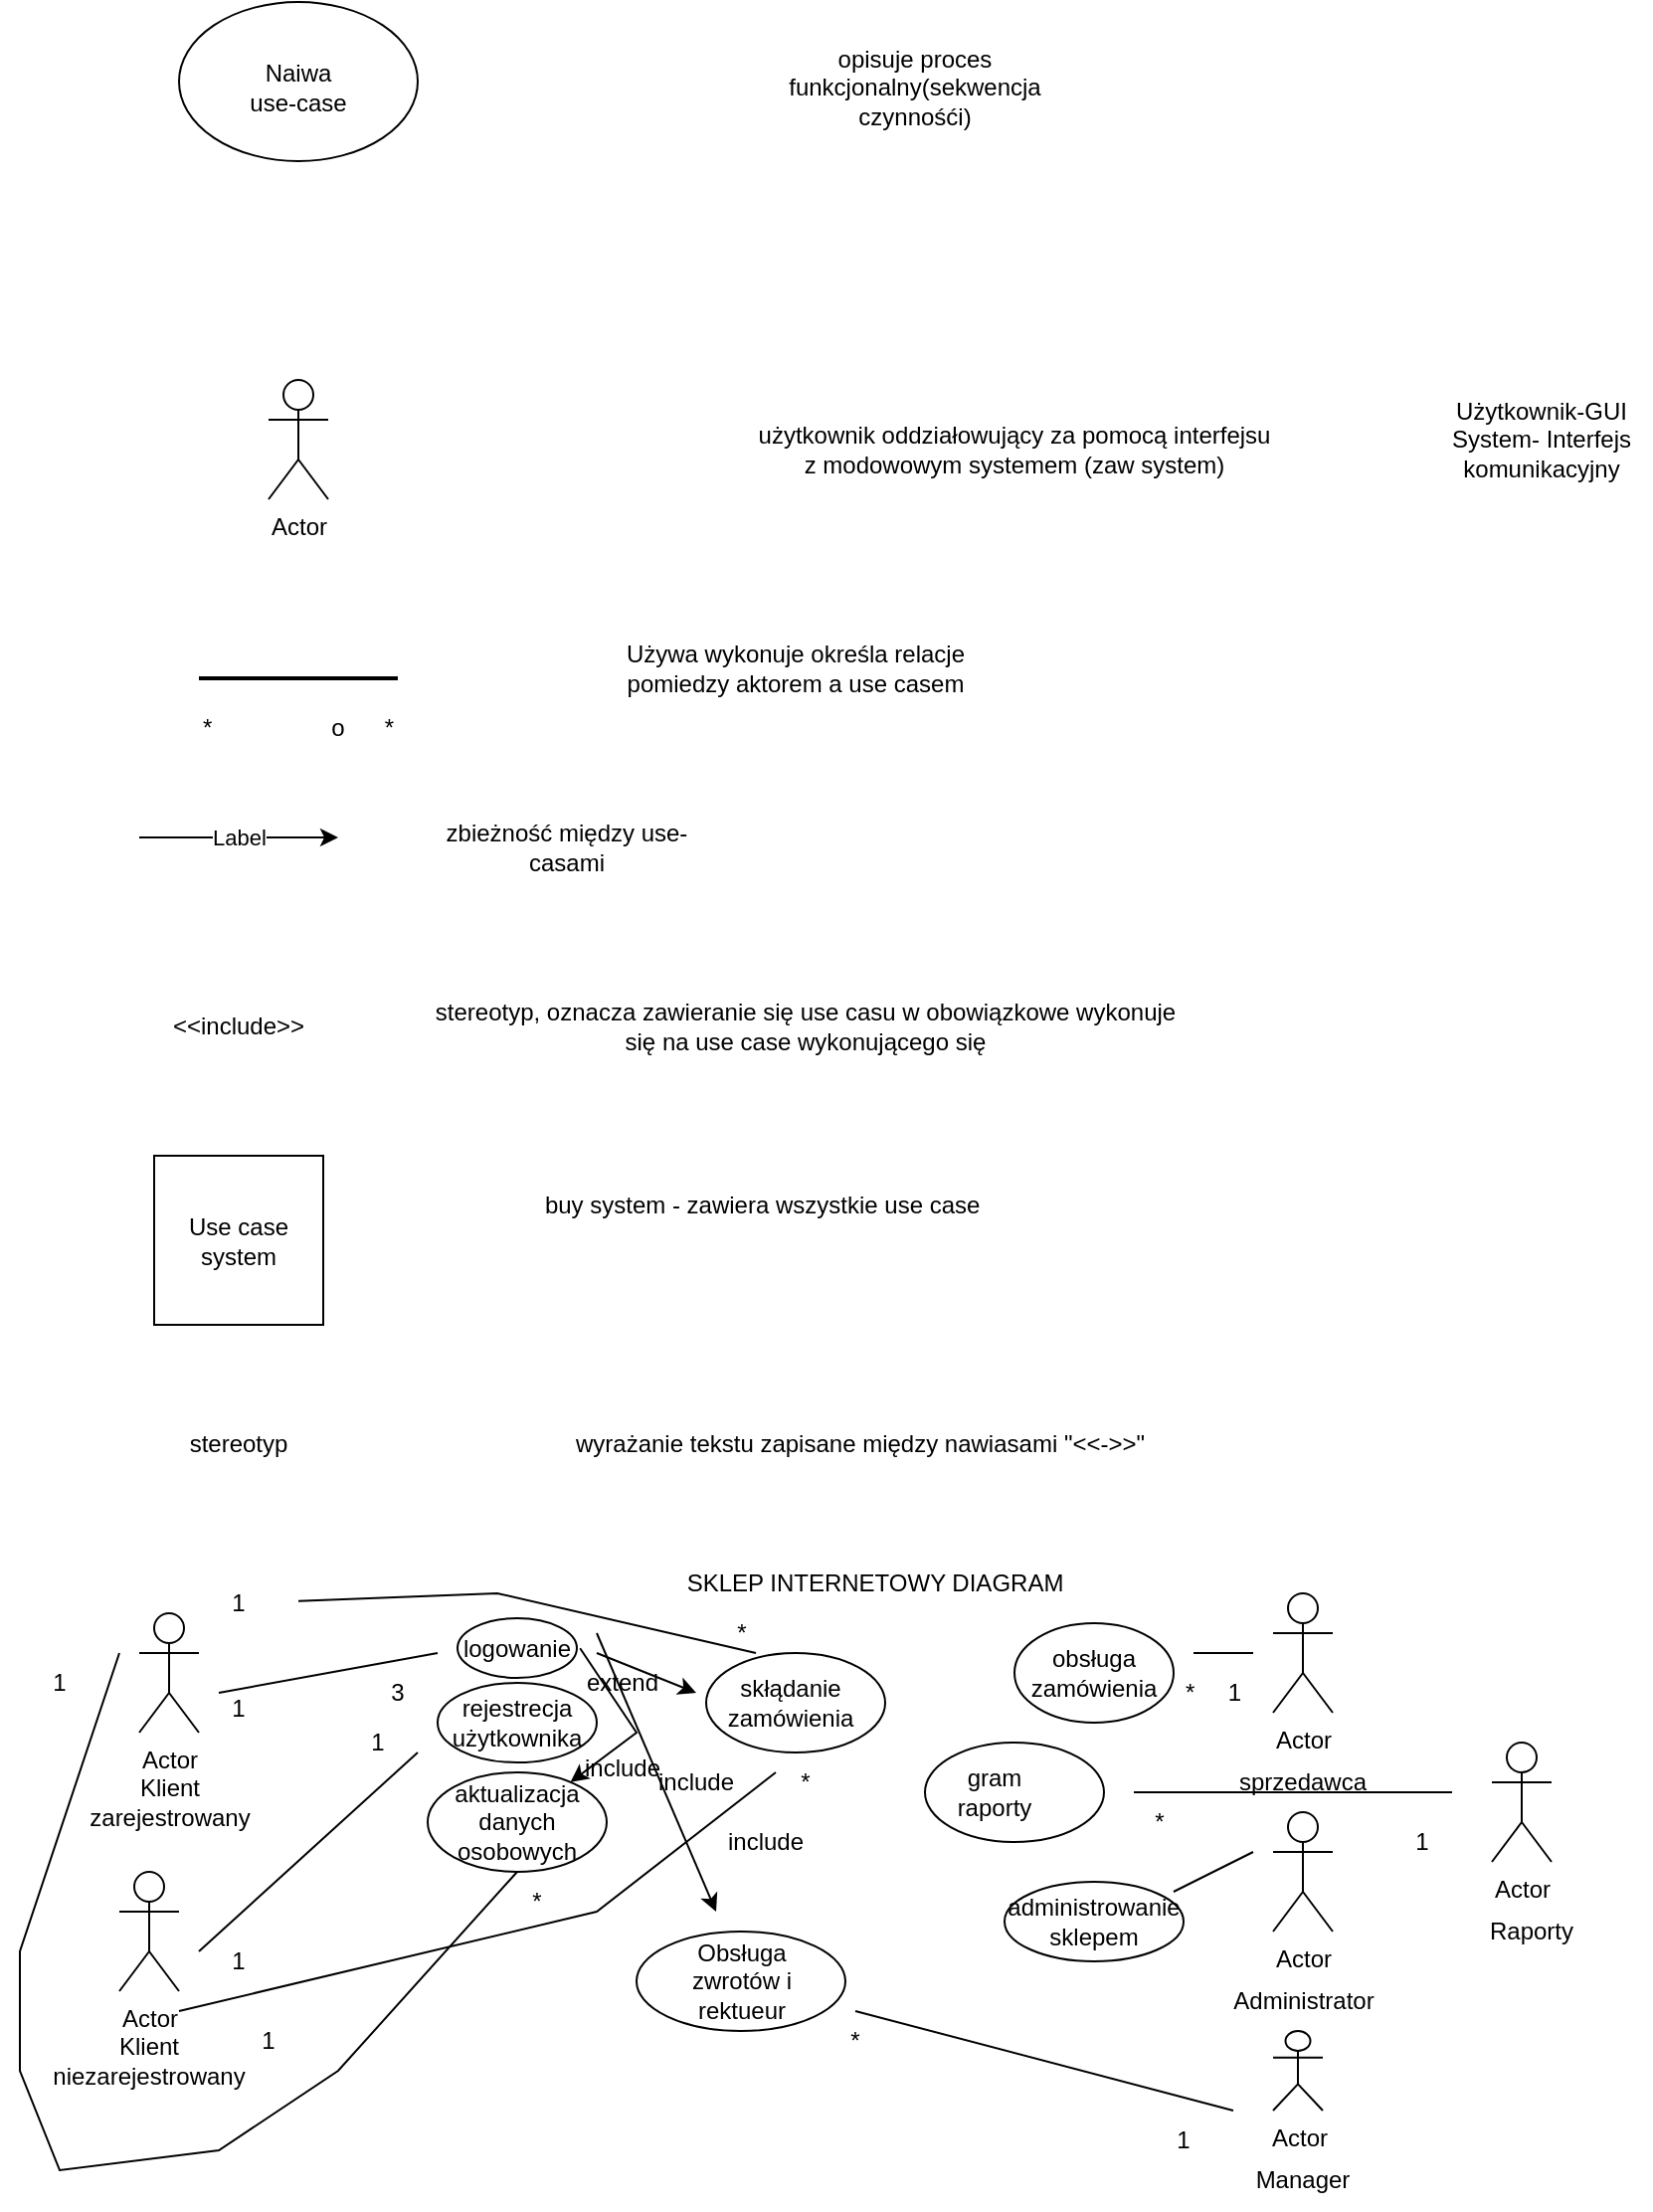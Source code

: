<mxfile version="21.1.4" type="device">
  <diagram name="Strona-1" id="el2Ja97uhe5Jfx8_7PpY">
    <mxGraphModel dx="1010" dy="573" grid="1" gridSize="10" guides="1" tooltips="1" connect="1" arrows="1" fold="1" page="1" pageScale="1" pageWidth="827" pageHeight="1169" math="0" shadow="0">
      <root>
        <mxCell id="0" />
        <mxCell id="1" parent="0" />
        <mxCell id="UFB5PVYr48k-TYvRi-fI-1" value="" style="ellipse;whiteSpace=wrap;html=1;" vertex="1" parent="1">
          <mxGeometry x="90" y="40" width="120" height="80" as="geometry" />
        </mxCell>
        <mxCell id="UFB5PVYr48k-TYvRi-fI-3" value="opisuje proces funkcjonalny(sekwencja czynnośći)" style="text;html=1;strokeColor=none;fillColor=none;align=center;verticalAlign=middle;whiteSpace=wrap;rounded=0;" vertex="1" parent="1">
          <mxGeometry x="380" y="70" width="160" height="25" as="geometry" />
        </mxCell>
        <mxCell id="UFB5PVYr48k-TYvRi-fI-4" value="Naiwa use-case" style="text;html=1;strokeColor=none;fillColor=none;align=center;verticalAlign=middle;whiteSpace=wrap;rounded=0;" vertex="1" parent="1">
          <mxGeometry x="120" y="67.5" width="60" height="30" as="geometry" />
        </mxCell>
        <mxCell id="UFB5PVYr48k-TYvRi-fI-5" value="Actor" style="shape=umlActor;verticalLabelPosition=bottom;verticalAlign=top;html=1;outlineConnect=0;" vertex="1" parent="1">
          <mxGeometry x="135" y="230" width="30" height="60" as="geometry" />
        </mxCell>
        <mxCell id="UFB5PVYr48k-TYvRi-fI-6" value="użytkownik oddziałowujący za pomocą interfejsu z modowowym systemem (zaw system)" style="text;html=1;strokeColor=none;fillColor=none;align=center;verticalAlign=middle;whiteSpace=wrap;rounded=0;" vertex="1" parent="1">
          <mxGeometry x="380" y="250" width="260" height="30" as="geometry" />
        </mxCell>
        <mxCell id="UFB5PVYr48k-TYvRi-fI-7" value="Użytkownik-GUI&lt;br&gt;System- Interfejs komunikacyjny" style="text;html=1;strokeColor=none;fillColor=none;align=center;verticalAlign=middle;whiteSpace=wrap;rounded=0;" vertex="1" parent="1">
          <mxGeometry x="720" y="245" width="110" height="30" as="geometry" />
        </mxCell>
        <mxCell id="UFB5PVYr48k-TYvRi-fI-8" value="" style="shape=link;html=1;rounded=0;width=-1;" edge="1" parent="1">
          <mxGeometry width="100" relative="1" as="geometry">
            <mxPoint x="100" y="380" as="sourcePoint" />
            <mxPoint x="200" y="380" as="targetPoint" />
          </mxGeometry>
        </mxCell>
        <mxCell id="UFB5PVYr48k-TYvRi-fI-9" value="*&amp;nbsp; &amp;nbsp; &amp;nbsp; &amp;nbsp; &amp;nbsp; &amp;nbsp; &amp;nbsp; &amp;nbsp; &amp;nbsp; o&amp;nbsp; &amp;nbsp; &amp;nbsp; *" style="text;html=1;strokeColor=none;fillColor=none;align=center;verticalAlign=middle;whiteSpace=wrap;rounded=0;" vertex="1" parent="1">
          <mxGeometry x="100" y="390" width="100" height="30" as="geometry" />
        </mxCell>
        <mxCell id="UFB5PVYr48k-TYvRi-fI-10" value="Używa wykonuje określa relacje pomiedzy aktorem a use casem" style="text;html=1;strokeColor=none;fillColor=none;align=center;verticalAlign=middle;whiteSpace=wrap;rounded=0;" vertex="1" parent="1">
          <mxGeometry x="300" y="360" width="200" height="30" as="geometry" />
        </mxCell>
        <mxCell id="UFB5PVYr48k-TYvRi-fI-12" value="" style="endArrow=classic;html=1;rounded=0;" edge="1" parent="1">
          <mxGeometry relative="1" as="geometry">
            <mxPoint x="70" y="460" as="sourcePoint" />
            <mxPoint x="170" y="460" as="targetPoint" />
            <Array as="points">
              <mxPoint x="110" y="460" />
            </Array>
          </mxGeometry>
        </mxCell>
        <mxCell id="UFB5PVYr48k-TYvRi-fI-13" value="Label" style="edgeLabel;resizable=0;html=1;align=center;verticalAlign=middle;" connectable="0" vertex="1" parent="UFB5PVYr48k-TYvRi-fI-12">
          <mxGeometry relative="1" as="geometry" />
        </mxCell>
        <mxCell id="UFB5PVYr48k-TYvRi-fI-14" value="zbieżność między use-casami" style="text;html=1;strokeColor=none;fillColor=none;align=center;verticalAlign=middle;whiteSpace=wrap;rounded=0;" vertex="1" parent="1">
          <mxGeometry x="220" y="450" width="130" height="30" as="geometry" />
        </mxCell>
        <mxCell id="UFB5PVYr48k-TYvRi-fI-15" value="&amp;lt;&amp;lt;include&amp;gt;&amp;gt;" style="text;html=1;strokeColor=none;fillColor=none;align=center;verticalAlign=middle;whiteSpace=wrap;rounded=0;" vertex="1" parent="1">
          <mxGeometry x="90" y="540" width="60" height="30" as="geometry" />
        </mxCell>
        <mxCell id="UFB5PVYr48k-TYvRi-fI-16" value="stereotyp, oznacza zawieranie się use casu w obowiązkowe wykonuje się na use case wykonującego się" style="text;html=1;strokeColor=none;fillColor=none;align=center;verticalAlign=middle;whiteSpace=wrap;rounded=0;" vertex="1" parent="1">
          <mxGeometry x="210" y="540" width="390" height="30" as="geometry" />
        </mxCell>
        <mxCell id="UFB5PVYr48k-TYvRi-fI-17" value="" style="whiteSpace=wrap;html=1;aspect=fixed;" vertex="1" parent="1">
          <mxGeometry x="77.5" y="620" width="85" height="85" as="geometry" />
        </mxCell>
        <mxCell id="UFB5PVYr48k-TYvRi-fI-18" value="buy system - zawiera wszystkie use case&amp;nbsp;" style="text;html=1;strokeColor=none;fillColor=none;align=center;verticalAlign=middle;whiteSpace=wrap;rounded=0;" vertex="1" parent="1">
          <mxGeometry x="200" y="630" width="370" height="30" as="geometry" />
        </mxCell>
        <mxCell id="UFB5PVYr48k-TYvRi-fI-19" value="Use case system" style="text;html=1;strokeColor=none;fillColor=none;align=center;verticalAlign=middle;whiteSpace=wrap;rounded=0;" vertex="1" parent="1">
          <mxGeometry x="90" y="647.5" width="60" height="30" as="geometry" />
        </mxCell>
        <mxCell id="UFB5PVYr48k-TYvRi-fI-20" value="stereotyp" style="text;html=1;strokeColor=none;fillColor=none;align=center;verticalAlign=middle;whiteSpace=wrap;rounded=0;" vertex="1" parent="1">
          <mxGeometry x="90" y="750" width="60" height="30" as="geometry" />
        </mxCell>
        <mxCell id="UFB5PVYr48k-TYvRi-fI-21" value="wyrażanie tekstu zapisane między nawiasami &quot;&amp;lt;&amp;lt;-&amp;gt;&amp;gt;&quot;" style="text;html=1;strokeColor=none;fillColor=none;align=center;verticalAlign=middle;whiteSpace=wrap;rounded=0;" vertex="1" parent="1">
          <mxGeometry x="255" y="750" width="355" height="30" as="geometry" />
        </mxCell>
        <mxCell id="UFB5PVYr48k-TYvRi-fI-22" value="SKLEP INTERNETOWY DIAGRAM" style="text;html=1;strokeColor=none;fillColor=none;align=center;verticalAlign=middle;whiteSpace=wrap;rounded=0;" vertex="1" parent="1">
          <mxGeometry x="290" y="820" width="300" height="30" as="geometry" />
        </mxCell>
        <mxCell id="UFB5PVYr48k-TYvRi-fI-24" value="Actor" style="shape=umlActor;verticalLabelPosition=bottom;verticalAlign=top;html=1;outlineConnect=0;" vertex="1" parent="1">
          <mxGeometry x="70" y="850" width="30" height="60" as="geometry" />
        </mxCell>
        <mxCell id="UFB5PVYr48k-TYvRi-fI-25" value="Klient zarejestrowany" style="text;html=1;strokeColor=none;fillColor=none;align=center;verticalAlign=middle;whiteSpace=wrap;rounded=0;" vertex="1" parent="1">
          <mxGeometry x="37.5" y="930" width="95" height="30" as="geometry" />
        </mxCell>
        <mxCell id="UFB5PVYr48k-TYvRi-fI-26" value="Actor" style="shape=umlActor;verticalLabelPosition=bottom;verticalAlign=top;html=1;outlineConnect=0;" vertex="1" parent="1">
          <mxGeometry x="60" y="980" width="30" height="60" as="geometry" />
        </mxCell>
        <mxCell id="UFB5PVYr48k-TYvRi-fI-27" style="edgeStyle=orthogonalEdgeStyle;rounded=0;orthogonalLoop=1;jettySize=auto;html=1;exitX=0.5;exitY=1;exitDx=0;exitDy=0;" edge="1" parent="1" source="UFB5PVYr48k-TYvRi-fI-25" target="UFB5PVYr48k-TYvRi-fI-25">
          <mxGeometry relative="1" as="geometry" />
        </mxCell>
        <mxCell id="UFB5PVYr48k-TYvRi-fI-29" value="Klient niezarejestrowany" style="text;html=1;strokeColor=none;fillColor=none;align=center;verticalAlign=middle;whiteSpace=wrap;rounded=0;" vertex="1" parent="1">
          <mxGeometry x="30" y="1060" width="90" height="30" as="geometry" />
        </mxCell>
        <mxCell id="UFB5PVYr48k-TYvRi-fI-30" value="" style="ellipse;whiteSpace=wrap;html=1;" vertex="1" parent="1">
          <mxGeometry x="510" y="855" width="80" height="50" as="geometry" />
        </mxCell>
        <mxCell id="UFB5PVYr48k-TYvRi-fI-31" value="obsługa zamówienia" style="text;html=1;strokeColor=none;fillColor=none;align=center;verticalAlign=middle;whiteSpace=wrap;rounded=0;" vertex="1" parent="1">
          <mxGeometry x="520" y="865" width="60" height="30" as="geometry" />
        </mxCell>
        <mxCell id="UFB5PVYr48k-TYvRi-fI-32" value="Actor" style="shape=umlActor;verticalLabelPosition=bottom;verticalAlign=top;html=1;outlineConnect=0;" vertex="1" parent="1">
          <mxGeometry x="640" y="840" width="30" height="60" as="geometry" />
        </mxCell>
        <mxCell id="UFB5PVYr48k-TYvRi-fI-33" value="sprzedawca" style="text;html=1;strokeColor=none;fillColor=none;align=center;verticalAlign=middle;whiteSpace=wrap;rounded=0;" vertex="1" parent="1">
          <mxGeometry x="625" y="920" width="60" height="30" as="geometry" />
        </mxCell>
        <mxCell id="UFB5PVYr48k-TYvRi-fI-34" value="Actor" style="shape=umlActor;verticalLabelPosition=bottom;verticalAlign=top;html=1;outlineConnect=0;" vertex="1" parent="1">
          <mxGeometry x="640" y="950" width="30" height="60" as="geometry" />
        </mxCell>
        <mxCell id="UFB5PVYr48k-TYvRi-fI-35" value="Administrator" style="text;html=1;strokeColor=none;fillColor=none;align=center;verticalAlign=middle;whiteSpace=wrap;rounded=0;" vertex="1" parent="1">
          <mxGeometry x="612.5" y="1030" width="85" height="30" as="geometry" />
        </mxCell>
        <mxCell id="UFB5PVYr48k-TYvRi-fI-36" value="Actor" style="shape=umlActor;verticalLabelPosition=bottom;verticalAlign=top;html=1;outlineConnect=0;" vertex="1" parent="1">
          <mxGeometry x="640" y="1060" width="25" height="40" as="geometry" />
        </mxCell>
        <mxCell id="UFB5PVYr48k-TYvRi-fI-37" value="Manager" style="text;html=1;strokeColor=none;fillColor=none;align=center;verticalAlign=middle;whiteSpace=wrap;rounded=0;" vertex="1" parent="1">
          <mxGeometry x="625" y="1120" width="60" height="30" as="geometry" />
        </mxCell>
        <mxCell id="UFB5PVYr48k-TYvRi-fI-38" value="" style="ellipse;whiteSpace=wrap;html=1;" vertex="1" parent="1">
          <mxGeometry x="230" y="852.5" width="60" height="30" as="geometry" />
        </mxCell>
        <mxCell id="UFB5PVYr48k-TYvRi-fI-39" value="logowanie" style="text;html=1;strokeColor=none;fillColor=none;align=center;verticalAlign=middle;whiteSpace=wrap;rounded=0;" vertex="1" parent="1">
          <mxGeometry x="230" y="855" width="60" height="25" as="geometry" />
        </mxCell>
        <mxCell id="UFB5PVYr48k-TYvRi-fI-41" value="" style="ellipse;whiteSpace=wrap;html=1;" vertex="1" parent="1">
          <mxGeometry x="220" y="885" width="80" height="40" as="geometry" />
        </mxCell>
        <mxCell id="UFB5PVYr48k-TYvRi-fI-42" value="rejestrecja&lt;br&gt;użytkownika" style="text;html=1;strokeColor=none;fillColor=none;align=center;verticalAlign=middle;whiteSpace=wrap;rounded=0;" vertex="1" parent="1">
          <mxGeometry x="230" y="890" width="60" height="30" as="geometry" />
        </mxCell>
        <mxCell id="UFB5PVYr48k-TYvRi-fI-43" value="" style="ellipse;whiteSpace=wrap;html=1;" vertex="1" parent="1">
          <mxGeometry x="215" y="930" width="90" height="50" as="geometry" />
        </mxCell>
        <mxCell id="UFB5PVYr48k-TYvRi-fI-44" value="aktualizacja danych osobowych" style="text;html=1;strokeColor=none;fillColor=none;align=center;verticalAlign=middle;whiteSpace=wrap;rounded=0;" vertex="1" parent="1">
          <mxGeometry x="230" y="940" width="60" height="30" as="geometry" />
        </mxCell>
        <mxCell id="UFB5PVYr48k-TYvRi-fI-45" value="" style="ellipse;whiteSpace=wrap;html=1;" vertex="1" parent="1">
          <mxGeometry x="355" y="870" width="90" height="50" as="geometry" />
        </mxCell>
        <mxCell id="UFB5PVYr48k-TYvRi-fI-46" value="skłądanie zamówienia" style="text;html=1;strokeColor=none;fillColor=none;align=center;verticalAlign=middle;whiteSpace=wrap;rounded=0;" vertex="1" parent="1">
          <mxGeometry x="355" y="880" width="85" height="30" as="geometry" />
        </mxCell>
        <mxCell id="UFB5PVYr48k-TYvRi-fI-47" value="" style="ellipse;whiteSpace=wrap;html=1;" vertex="1" parent="1">
          <mxGeometry x="505" y="985" width="90" height="40" as="geometry" />
        </mxCell>
        <mxCell id="UFB5PVYr48k-TYvRi-fI-48" value="administrowanie&lt;br&gt;sklepem" style="text;html=1;strokeColor=none;fillColor=none;align=center;verticalAlign=middle;whiteSpace=wrap;rounded=0;" vertex="1" parent="1">
          <mxGeometry x="520" y="990" width="60" height="30" as="geometry" />
        </mxCell>
        <mxCell id="UFB5PVYr48k-TYvRi-fI-49" value="" style="ellipse;whiteSpace=wrap;html=1;" vertex="1" parent="1">
          <mxGeometry x="320" y="1010" width="105" height="50" as="geometry" />
        </mxCell>
        <mxCell id="UFB5PVYr48k-TYvRi-fI-50" value="Obsługa zwrotów i rektueur" style="text;html=1;strokeColor=none;fillColor=none;align=center;verticalAlign=middle;whiteSpace=wrap;rounded=0;" vertex="1" parent="1">
          <mxGeometry x="342.5" y="1020" width="60" height="30" as="geometry" />
        </mxCell>
        <mxCell id="UFB5PVYr48k-TYvRi-fI-51" value="" style="endArrow=none;html=1;rounded=0;exitX=0.944;exitY=0.125;exitDx=0;exitDy=0;exitPerimeter=0;" edge="1" parent="1" source="UFB5PVYr48k-TYvRi-fI-47">
          <mxGeometry width="50" height="50" relative="1" as="geometry">
            <mxPoint x="530" y="980" as="sourcePoint" />
            <mxPoint x="630" y="970" as="targetPoint" />
          </mxGeometry>
        </mxCell>
        <mxCell id="UFB5PVYr48k-TYvRi-fI-52" value="" style="endArrow=none;html=1;rounded=0;" edge="1" parent="1">
          <mxGeometry width="50" height="50" relative="1" as="geometry">
            <mxPoint x="100" y="1020" as="sourcePoint" />
            <mxPoint x="210" y="920" as="targetPoint" />
          </mxGeometry>
        </mxCell>
        <mxCell id="UFB5PVYr48k-TYvRi-fI-53" value="" style="endArrow=none;html=1;rounded=0;" edge="1" parent="1">
          <mxGeometry width="50" height="50" relative="1" as="geometry">
            <mxPoint x="110" y="890" as="sourcePoint" />
            <mxPoint x="220" y="870" as="targetPoint" />
          </mxGeometry>
        </mxCell>
        <mxCell id="UFB5PVYr48k-TYvRi-fI-54" value="" style="endArrow=none;html=1;rounded=0;" edge="1" parent="1">
          <mxGeometry width="50" height="50" relative="1" as="geometry">
            <mxPoint x="600" y="870" as="sourcePoint" />
            <mxPoint x="630" y="870" as="targetPoint" />
          </mxGeometry>
        </mxCell>
        <mxCell id="UFB5PVYr48k-TYvRi-fI-55" value="" style="endArrow=none;html=1;rounded=0;" edge="1" parent="1" source="UFB5PVYr48k-TYvRi-fI-65">
          <mxGeometry width="50" height="50" relative="1" as="geometry">
            <mxPoint x="120" y="860" as="sourcePoint" />
            <mxPoint x="380" y="870" as="targetPoint" />
            <Array as="points">
              <mxPoint x="250" y="840" />
            </Array>
          </mxGeometry>
        </mxCell>
        <mxCell id="UFB5PVYr48k-TYvRi-fI-56" value="" style="endArrow=none;html=1;rounded=0;exitX=0.5;exitY=1;exitDx=0;exitDy=0;" edge="1" parent="1" source="UFB5PVYr48k-TYvRi-fI-43">
          <mxGeometry width="50" height="50" relative="1" as="geometry">
            <mxPoint x="390" y="1010" as="sourcePoint" />
            <mxPoint x="60" y="870" as="targetPoint" />
            <Array as="points">
              <mxPoint x="170" y="1080" />
              <mxPoint x="110" y="1120" />
              <mxPoint x="30" y="1130" />
              <mxPoint x="10" y="1080" />
              <mxPoint x="10" y="1020" />
            </Array>
          </mxGeometry>
        </mxCell>
        <mxCell id="UFB5PVYr48k-TYvRi-fI-57" value="" style="endArrow=none;html=1;rounded=0;" edge="1" parent="1">
          <mxGeometry width="50" height="50" relative="1" as="geometry">
            <mxPoint x="430" y="1050" as="sourcePoint" />
            <mxPoint x="620" y="1100" as="targetPoint" />
          </mxGeometry>
        </mxCell>
        <mxCell id="UFB5PVYr48k-TYvRi-fI-58" value="*&amp;nbsp; &amp;nbsp; &amp;nbsp;1" style="text;html=1;strokeColor=none;fillColor=none;align=center;verticalAlign=middle;whiteSpace=wrap;rounded=0;" vertex="1" parent="1">
          <mxGeometry x="580" y="875" width="60" height="30" as="geometry" />
        </mxCell>
        <mxCell id="UFB5PVYr48k-TYvRi-fI-59" value="1" style="text;html=1;strokeColor=none;fillColor=none;align=center;verticalAlign=middle;whiteSpace=wrap;rounded=0;" vertex="1" parent="1">
          <mxGeometry y="870" width="60" height="30" as="geometry" />
        </mxCell>
        <mxCell id="UFB5PVYr48k-TYvRi-fI-60" value="*" style="text;html=1;strokeColor=none;fillColor=none;align=center;verticalAlign=middle;whiteSpace=wrap;rounded=0;" vertex="1" parent="1">
          <mxGeometry x="240" y="980" width="60" height="30" as="geometry" />
        </mxCell>
        <mxCell id="UFB5PVYr48k-TYvRi-fI-61" value="1" style="text;html=1;strokeColor=none;fillColor=none;align=center;verticalAlign=middle;whiteSpace=wrap;rounded=0;" vertex="1" parent="1">
          <mxGeometry x="90" y="1010" width="60" height="30" as="geometry" />
        </mxCell>
        <mxCell id="UFB5PVYr48k-TYvRi-fI-62" value="1" style="text;html=1;strokeColor=none;fillColor=none;align=center;verticalAlign=middle;whiteSpace=wrap;rounded=0;" vertex="1" parent="1">
          <mxGeometry x="160" y="900" width="60" height="30" as="geometry" />
        </mxCell>
        <mxCell id="UFB5PVYr48k-TYvRi-fI-63" value="1" style="text;html=1;strokeColor=none;fillColor=none;align=center;verticalAlign=middle;whiteSpace=wrap;rounded=0;" vertex="1" parent="1">
          <mxGeometry x="90" y="882.5" width="60" height="30" as="geometry" />
        </mxCell>
        <mxCell id="UFB5PVYr48k-TYvRi-fI-64" value="3" style="text;html=1;strokeColor=none;fillColor=none;align=center;verticalAlign=middle;whiteSpace=wrap;rounded=0;" vertex="1" parent="1">
          <mxGeometry x="170" y="875" width="60" height="30" as="geometry" />
        </mxCell>
        <mxCell id="UFB5PVYr48k-TYvRi-fI-66" value="" style="endArrow=none;html=1;rounded=0;" edge="1" parent="1" target="UFB5PVYr48k-TYvRi-fI-65">
          <mxGeometry width="50" height="50" relative="1" as="geometry">
            <mxPoint x="120" y="860" as="sourcePoint" />
            <mxPoint x="380" y="870" as="targetPoint" />
            <Array as="points" />
          </mxGeometry>
        </mxCell>
        <mxCell id="UFB5PVYr48k-TYvRi-fI-65" value="1" style="text;html=1;strokeColor=none;fillColor=none;align=center;verticalAlign=middle;whiteSpace=wrap;rounded=0;" vertex="1" parent="1">
          <mxGeometry x="90" y="830" width="60" height="30" as="geometry" />
        </mxCell>
        <mxCell id="UFB5PVYr48k-TYvRi-fI-67" value="*" style="text;html=1;strokeColor=none;fillColor=none;align=center;verticalAlign=middle;whiteSpace=wrap;rounded=0;" vertex="1" parent="1">
          <mxGeometry x="342.5" y="845" width="60" height="30" as="geometry" />
        </mxCell>
        <mxCell id="UFB5PVYr48k-TYvRi-fI-68" value="" style="endArrow=none;html=1;rounded=0;" edge="1" parent="1">
          <mxGeometry width="50" height="50" relative="1" as="geometry">
            <mxPoint x="90" y="1050" as="sourcePoint" />
            <mxPoint x="390" y="930" as="targetPoint" />
            <Array as="points">
              <mxPoint x="300" y="1000" />
            </Array>
          </mxGeometry>
        </mxCell>
        <mxCell id="UFB5PVYr48k-TYvRi-fI-69" value="1" style="text;html=1;strokeColor=none;fillColor=none;align=center;verticalAlign=middle;whiteSpace=wrap;rounded=0;" vertex="1" parent="1">
          <mxGeometry x="105" y="1050" width="60" height="30" as="geometry" />
        </mxCell>
        <mxCell id="UFB5PVYr48k-TYvRi-fI-70" value="*" style="text;html=1;strokeColor=none;fillColor=none;align=center;verticalAlign=middle;whiteSpace=wrap;rounded=0;" vertex="1" parent="1">
          <mxGeometry x="375" y="920" width="60" height="30" as="geometry" />
        </mxCell>
        <mxCell id="UFB5PVYr48k-TYvRi-fI-71" value="*" style="text;html=1;strokeColor=none;fillColor=none;align=center;verticalAlign=middle;whiteSpace=wrap;rounded=0;" vertex="1" parent="1">
          <mxGeometry x="400" y="1050" width="60" height="30" as="geometry" />
        </mxCell>
        <mxCell id="UFB5PVYr48k-TYvRi-fI-72" value="1" style="text;html=1;strokeColor=none;fillColor=none;align=center;verticalAlign=middle;whiteSpace=wrap;rounded=0;" vertex="1" parent="1">
          <mxGeometry x="565" y="1100" width="60" height="30" as="geometry" />
        </mxCell>
        <mxCell id="UFB5PVYr48k-TYvRi-fI-73" value="" style="endArrow=classic;html=1;rounded=0;" edge="1" parent="1">
          <mxGeometry width="50" height="50" relative="1" as="geometry">
            <mxPoint x="300" y="870" as="sourcePoint" />
            <mxPoint x="350" y="890" as="targetPoint" />
          </mxGeometry>
        </mxCell>
        <mxCell id="UFB5PVYr48k-TYvRi-fI-74" value="extend" style="text;html=1;strokeColor=none;fillColor=none;align=center;verticalAlign=middle;whiteSpace=wrap;rounded=0;" vertex="1" parent="1">
          <mxGeometry x="282.5" y="870" width="60" height="30" as="geometry" />
        </mxCell>
        <mxCell id="UFB5PVYr48k-TYvRi-fI-75" value="include" style="text;html=1;strokeColor=none;fillColor=none;align=center;verticalAlign=middle;whiteSpace=wrap;rounded=0;" vertex="1" parent="1">
          <mxGeometry x="355" y="950" width="60" height="30" as="geometry" />
        </mxCell>
        <mxCell id="UFB5PVYr48k-TYvRi-fI-76" value="" style="endArrow=classic;html=1;rounded=0;" edge="1" parent="1">
          <mxGeometry width="50" height="50" relative="1" as="geometry">
            <mxPoint x="300" y="860" as="sourcePoint" />
            <mxPoint x="360" y="1000" as="targetPoint" />
          </mxGeometry>
        </mxCell>
        <mxCell id="UFB5PVYr48k-TYvRi-fI-77" value="" style="endArrow=classic;html=1;rounded=0;exitX=0.152;exitY=-0.08;exitDx=0;exitDy=0;exitPerimeter=0;" edge="1" parent="1" source="UFB5PVYr48k-TYvRi-fI-74" target="UFB5PVYr48k-TYvRi-fI-43">
          <mxGeometry width="50" height="50" relative="1" as="geometry">
            <mxPoint x="390" y="1010" as="sourcePoint" />
            <mxPoint x="310" y="950" as="targetPoint" />
            <Array as="points">
              <mxPoint x="320" y="910" />
            </Array>
          </mxGeometry>
        </mxCell>
        <mxCell id="UFB5PVYr48k-TYvRi-fI-78" value="include" style="text;html=1;strokeColor=none;fillColor=none;align=center;verticalAlign=middle;whiteSpace=wrap;rounded=0;" vertex="1" parent="1">
          <mxGeometry x="320" y="920" width="60" height="30" as="geometry" />
        </mxCell>
        <mxCell id="UFB5PVYr48k-TYvRi-fI-79" value="include" style="text;html=1;strokeColor=none;fillColor=none;align=center;verticalAlign=middle;whiteSpace=wrap;rounded=0;" vertex="1" parent="1">
          <mxGeometry x="282.5" y="912.5" width="60" height="30" as="geometry" />
        </mxCell>
        <mxCell id="UFB5PVYr48k-TYvRi-fI-80" value="Actor" style="shape=umlActor;verticalLabelPosition=bottom;verticalAlign=top;html=1;outlineConnect=0;" vertex="1" parent="1">
          <mxGeometry x="750" y="915" width="30" height="60" as="geometry" />
        </mxCell>
        <mxCell id="UFB5PVYr48k-TYvRi-fI-81" value="Raporty" style="text;html=1;strokeColor=none;fillColor=none;align=center;verticalAlign=middle;whiteSpace=wrap;rounded=0;" vertex="1" parent="1">
          <mxGeometry x="740" y="995" width="60" height="30" as="geometry" />
        </mxCell>
        <mxCell id="UFB5PVYr48k-TYvRi-fI-82" value="" style="ellipse;whiteSpace=wrap;html=1;" vertex="1" parent="1">
          <mxGeometry x="465" y="915" width="90" height="50" as="geometry" />
        </mxCell>
        <mxCell id="UFB5PVYr48k-TYvRi-fI-83" value="gram raporty" style="text;html=1;strokeColor=none;fillColor=none;align=center;verticalAlign=middle;whiteSpace=wrap;rounded=0;" vertex="1" parent="1">
          <mxGeometry x="470" y="925" width="60" height="30" as="geometry" />
        </mxCell>
        <mxCell id="UFB5PVYr48k-TYvRi-fI-84" value="" style="endArrow=none;html=1;rounded=0;" edge="1" parent="1">
          <mxGeometry width="50" height="50" relative="1" as="geometry">
            <mxPoint x="570" y="940" as="sourcePoint" />
            <mxPoint x="730" y="940" as="targetPoint" />
          </mxGeometry>
        </mxCell>
        <mxCell id="UFB5PVYr48k-TYvRi-fI-86" value="1" style="text;html=1;strokeColor=none;fillColor=none;align=center;verticalAlign=middle;whiteSpace=wrap;rounded=0;" vertex="1" parent="1">
          <mxGeometry x="685" y="950" width="60" height="30" as="geometry" />
        </mxCell>
        <mxCell id="UFB5PVYr48k-TYvRi-fI-87" value="*" style="text;html=1;strokeColor=none;fillColor=none;align=center;verticalAlign=middle;whiteSpace=wrap;rounded=0;" vertex="1" parent="1">
          <mxGeometry x="552.5" y="940" width="60" height="30" as="geometry" />
        </mxCell>
      </root>
    </mxGraphModel>
  </diagram>
</mxfile>
